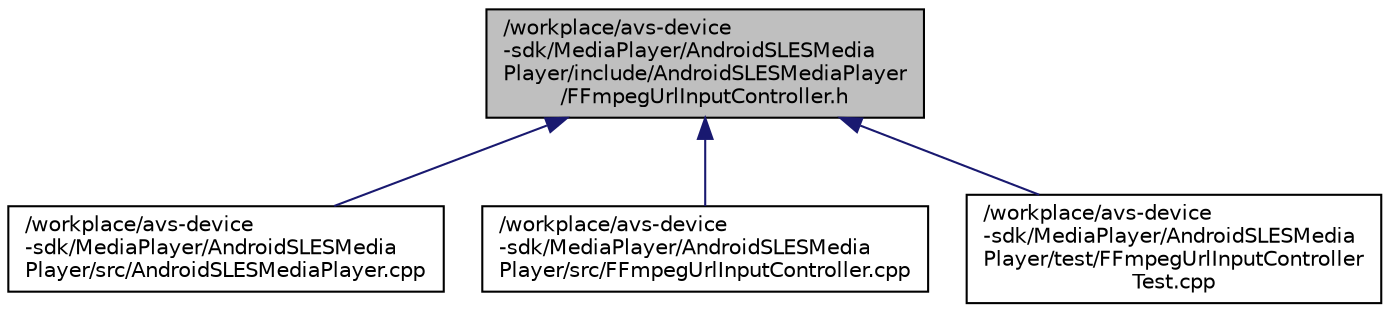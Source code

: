 digraph "/workplace/avs-device-sdk/MediaPlayer/AndroidSLESMediaPlayer/include/AndroidSLESMediaPlayer/FFmpegUrlInputController.h"
{
  edge [fontname="Helvetica",fontsize="10",labelfontname="Helvetica",labelfontsize="10"];
  node [fontname="Helvetica",fontsize="10",shape=record];
  Node55 [label="/workplace/avs-device\l-sdk/MediaPlayer/AndroidSLESMedia\lPlayer/include/AndroidSLESMediaPlayer\l/FFmpegUrlInputController.h",height=0.2,width=0.4,color="black", fillcolor="grey75", style="filled", fontcolor="black"];
  Node55 -> Node56 [dir="back",color="midnightblue",fontsize="10",style="solid",fontname="Helvetica"];
  Node56 [label="/workplace/avs-device\l-sdk/MediaPlayer/AndroidSLESMedia\lPlayer/src/AndroidSLESMediaPlayer.cpp",height=0.2,width=0.4,color="black", fillcolor="white", style="filled",URL="$_android_s_l_e_s_media_player_8cpp.html"];
  Node55 -> Node57 [dir="back",color="midnightblue",fontsize="10",style="solid",fontname="Helvetica"];
  Node57 [label="/workplace/avs-device\l-sdk/MediaPlayer/AndroidSLESMedia\lPlayer/src/FFmpegUrlInputController.cpp",height=0.2,width=0.4,color="black", fillcolor="white", style="filled",URL="$_f_fmpeg_url_input_controller_8cpp.html"];
  Node55 -> Node58 [dir="back",color="midnightblue",fontsize="10",style="solid",fontname="Helvetica"];
  Node58 [label="/workplace/avs-device\l-sdk/MediaPlayer/AndroidSLESMedia\lPlayer/test/FFmpegUrlInputController\lTest.cpp",height=0.2,width=0.4,color="black", fillcolor="white", style="filled",URL="$_f_fmpeg_url_input_controller_test_8cpp.html"];
}
